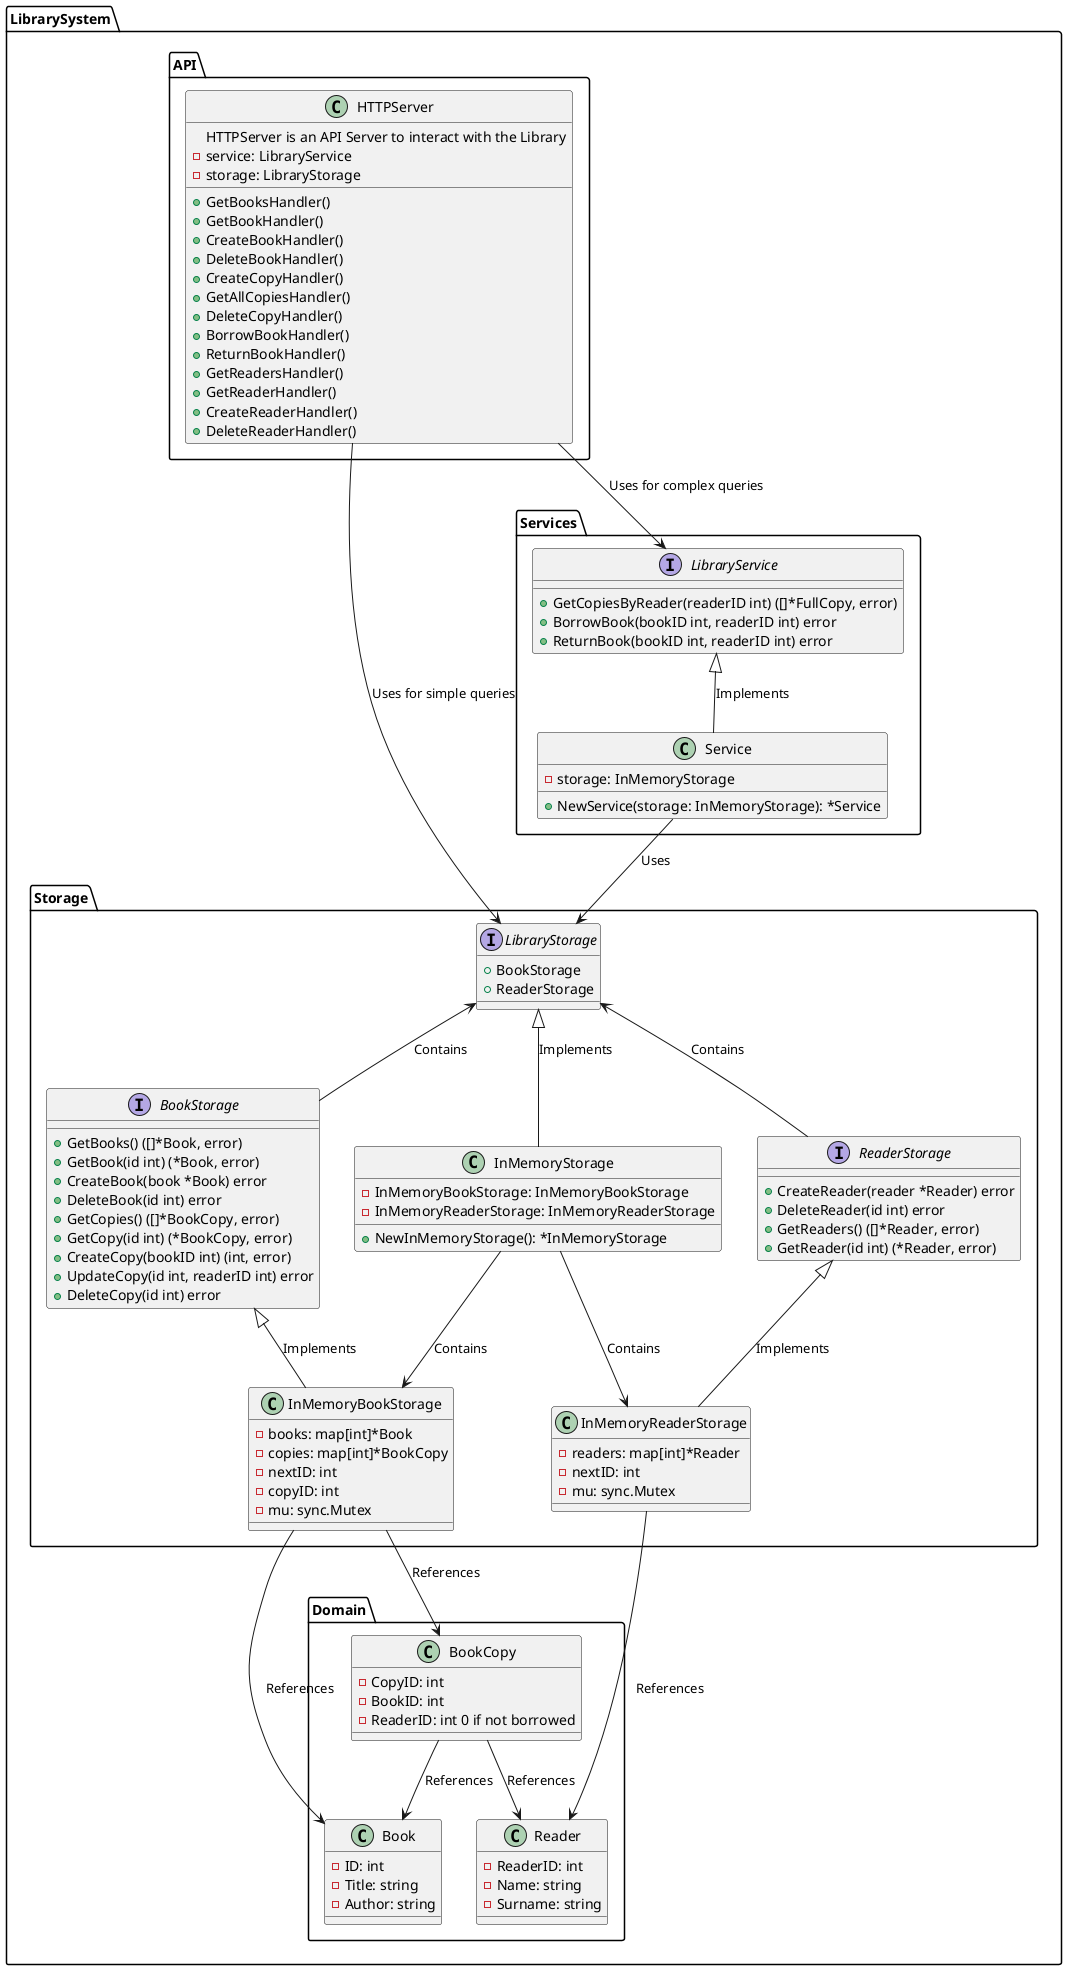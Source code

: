 @startuml diagram

package "LibrarySystem" {

    package "Domain" {
        class Book {
            - ID: int
            - Title: string
            - Author: string
        }

        class BookCopy {
            - CopyID: int
            - BookID: int
            - ReaderID: int 0 if not borrowed
        }

        class Reader {
            - ReaderID: int
            - Name: string
            - Surname: string
        }

    }

    package "Storage" {
        interface BookStorage {
           	+ GetBooks() ([]*Book, error)
	        + GetBook(id int) (*Book, error)
            + CreateBook(book *Book) error
            + DeleteBook(id int) error
            + GetCopies() ([]*BookCopy, error)
            + GetCopy(id int) (*BookCopy, error)
            + CreateCopy(bookID int) (int, error)
            + UpdateCopy(id int, readerID int) error
            + DeleteCopy(id int) error
        }

        interface ReaderStorage {
            + CreateReader(reader *Reader) error
            + DeleteReader(id int) error
            + GetReaders() ([]*Reader, error)
            + GetReader(id int) (*Reader, error)
        }

        interface LibraryStorage {
            + BookStorage
            + ReaderStorage
        }

        class InMemoryStorage {
            - InMemoryBookStorage: InMemoryBookStorage
            - InMemoryReaderStorage: InMemoryReaderStorage
            + NewInMemoryStorage(): *InMemoryStorage
        }

        class InMemoryBookStorage {
            - books: map[int]*Book
            - copies: map[int]*BookCopy
            - nextID: int
            - copyID: int
            - mu: sync.Mutex
        }

        class InMemoryReaderStorage {
            - readers: map[int]*Reader
            - nextID: int
            - mu: sync.Mutex
        }
    }

    package "API" {
        class HTTPServer {
            HTTPServer is an API Server to interact with the Library
            - service: LibraryService
            - storage: LibraryStorage
            + GetBooksHandler()
            + GetBookHandler()
            + CreateBookHandler()
            + DeleteBookHandler()
            + CreateCopyHandler()
            + GetAllCopiesHandler()
            + DeleteCopyHandler()
            + BorrowBookHandler()
            + ReturnBookHandler()
            + GetReadersHandler()
            + GetReaderHandler()
            + CreateReaderHandler()
            + DeleteReaderHandler()
        }
    }

    package "Services" {
        interface LibraryService {
            + GetCopiesByReader(readerID int) ([]*FullCopy, error)
            + BorrowBook(bookID int, readerID int) error
            + ReturnBook(bookID int, readerID int) error
        }

        class Service {
            - storage: InMemoryStorage
            + NewService(storage: InMemoryStorage): *Service
        }
    }

    LibraryStorage <|-- InMemoryStorage : "Implements"
    LibraryStorage <-- BookStorage : "Contains"
    LibraryStorage <-- ReaderStorage : "Contains"
    BookStorage <|-- InMemoryBookStorage : "Implements"
    ReaderStorage <|-- InMemoryReaderStorage : "Implements"
    HTTPServer --> LibraryService : "Uses for complex queries"
    HTTPServer --> LibraryStorage : "Uses for simple queries"
    Service --> LibraryStorage : "Uses"
    LibraryService <|-- Service : "Implements"
    InMemoryStorage --> InMemoryBookStorage : "Contains"
    InMemoryStorage --> InMemoryReaderStorage : "Contains"
    InMemoryBookStorage --> Book : "References"
    InMemoryReaderStorage --> Reader : "References"
    InMemoryBookStorage --> BookCopy : "References"
    BookCopy --> Book : "References"
    BookCopy --> Reader : "References"

}

@enduml
